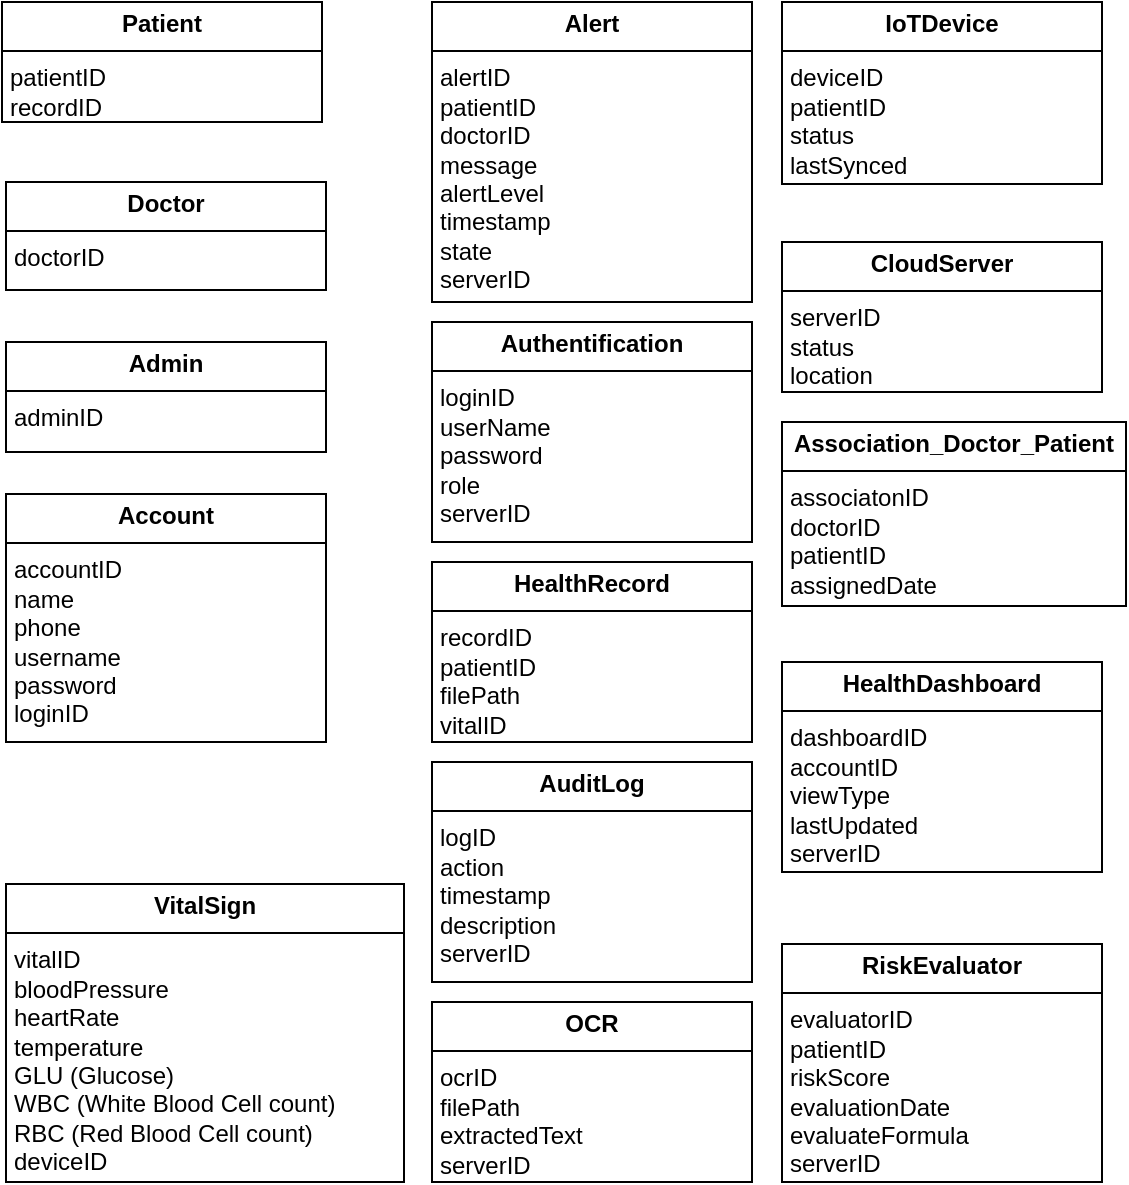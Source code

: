 <mxfile version="27.0.3">
  <diagram name="Page-1" id="Bcld8eepM3Q_6lrC7nTW">
    <mxGraphModel dx="708" dy="544" grid="1" gridSize="10" guides="1" tooltips="1" connect="1" arrows="1" fold="1" page="1" pageScale="1" pageWidth="850" pageHeight="1100" math="0" shadow="0">
      <root>
        <mxCell id="0" />
        <mxCell id="1" parent="0" />
        <mxCell id="82_35OJn1oNoIte2NMlz-1" value="&lt;p style=&quot;margin:0px;margin-top:4px;text-align:center;&quot;&gt;&lt;b&gt;Patient&lt;/b&gt;&lt;/p&gt;&lt;hr size=&quot;1&quot; style=&quot;border-style:solid;&quot;&gt;&lt;p style=&quot;margin:0px;margin-left:4px;&quot;&gt;patientID&lt;/p&gt;&lt;p style=&quot;margin:0px;margin-left:4px;&quot;&gt;recordID&lt;/p&gt;&lt;p style=&quot;margin:0px;margin-left:4px;&quot;&gt;&lt;br&gt;&lt;/p&gt;" style="verticalAlign=top;align=left;overflow=fill;html=1;whiteSpace=wrap;" parent="1" vertex="1">
          <mxGeometry x="50" width="160" height="60" as="geometry" />
        </mxCell>
        <mxCell id="82_35OJn1oNoIte2NMlz-2" value="&lt;p style=&quot;margin:0px;margin-top:4px;text-align:center;&quot;&gt;&lt;b&gt;Doctor&lt;/b&gt;&lt;/p&gt;&lt;hr size=&quot;1&quot; style=&quot;border-style:solid;&quot;&gt;&lt;p style=&quot;margin:0px;margin-left:4px;&quot;&gt;doctorID&lt;/p&gt;&lt;p style=&quot;margin:0px;margin-left:4px;&quot;&gt;&lt;br&gt;&lt;/p&gt;" style="verticalAlign=top;align=left;overflow=fill;html=1;whiteSpace=wrap;" parent="1" vertex="1">
          <mxGeometry x="52" y="90" width="160" height="54" as="geometry" />
        </mxCell>
        <mxCell id="82_35OJn1oNoIte2NMlz-3" value="&lt;p style=&quot;margin:0px;margin-top:4px;text-align:center;&quot;&gt;&lt;b&gt;Admin&lt;/b&gt;&lt;/p&gt;&lt;hr size=&quot;1&quot; style=&quot;border-style:solid;&quot;&gt;&lt;p style=&quot;margin:0px;margin-left:4px;&quot;&gt;adminID&lt;/p&gt;" style="verticalAlign=top;align=left;overflow=fill;html=1;whiteSpace=wrap;" parent="1" vertex="1">
          <mxGeometry x="52" y="170" width="160" height="55" as="geometry" />
        </mxCell>
        <mxCell id="82_35OJn1oNoIte2NMlz-4" style="edgeStyle=none;curved=1;rounded=0;orthogonalLoop=1;jettySize=auto;html=1;exitX=0.5;exitY=1;exitDx=0;exitDy=0;fontSize=12;startSize=8;endSize=8;" parent="1" source="82_35OJn1oNoIte2NMlz-3" target="82_35OJn1oNoIte2NMlz-3" edge="1">
          <mxGeometry relative="1" as="geometry" />
        </mxCell>
        <mxCell id="82_35OJn1oNoIte2NMlz-5" value="&lt;p style=&quot;margin:0px;margin-top:4px;text-align:center;&quot;&gt;&lt;b&gt;Account&lt;/b&gt;&lt;/p&gt;&lt;hr size=&quot;1&quot; style=&quot;border-style:solid;&quot;&gt;&lt;p style=&quot;margin:0px;margin-left:4px;&quot;&gt;accountID&lt;/p&gt;&lt;p style=&quot;margin:0px;margin-left:4px;&quot;&gt;name&lt;/p&gt;&lt;p style=&quot;margin:0px;margin-left:4px;&quot;&gt;phone&lt;/p&gt;&lt;p style=&quot;margin:0px;margin-left:4px;&quot;&gt;username&lt;/p&gt;&lt;p style=&quot;margin:0px;margin-left:4px;&quot;&gt;password&lt;/p&gt;&lt;p style=&quot;margin:0px;margin-left:4px;&quot;&gt;loginID&lt;/p&gt;&lt;p style=&quot;margin:0px;margin-left:4px;&quot;&gt;&lt;br&gt;&lt;/p&gt;" style="verticalAlign=top;align=left;overflow=fill;html=1;whiteSpace=wrap;" parent="1" vertex="1">
          <mxGeometry x="52" y="246" width="160" height="124" as="geometry" />
        </mxCell>
        <mxCell id="82_35OJn1oNoIte2NMlz-6" value="&lt;p style=&quot;margin:0px;margin-top:4px;text-align:center;&quot;&gt;&lt;b&gt;VitalSign&lt;/b&gt;&lt;/p&gt;&lt;hr size=&quot;1&quot; style=&quot;border-style:solid;&quot;&gt;&lt;p style=&quot;margin:0px;margin-left:4px;&quot;&gt;vitalID&lt;/p&gt;&lt;p style=&quot;margin:0px;margin-left:4px;&quot;&gt;bloodPressure&lt;/p&gt;&lt;p style=&quot;margin:0px;margin-left:4px;&quot;&gt;heartRate&lt;/p&gt;&lt;p style=&quot;margin:0px;margin-left:4px;&quot;&gt;temperature&lt;/p&gt;&lt;p style=&quot;margin:0px;margin-left:4px;&quot;&gt;GLU (Glucose)&lt;/p&gt;&lt;p style=&quot;margin:0px;margin-left:4px;&quot;&gt;WBC (White Blood Cell count)&lt;/p&gt;&lt;p style=&quot;margin:0px;margin-left:4px;&quot;&gt;RBC (Red&lt;span style=&quot;background-color: transparent; color: light-dark(rgb(0, 0, 0), rgb(255, 255, 255));&quot;&gt;&amp;nbsp;Blood Cell count)&lt;/span&gt;&lt;/p&gt;&lt;p style=&quot;margin:0px;margin-left:4px;&quot;&gt;deviceID&lt;/p&gt;&lt;p style=&quot;margin:0px;margin-left:4px;&quot;&gt;&lt;br&gt;&lt;/p&gt;" style="verticalAlign=top;align=left;overflow=fill;html=1;whiteSpace=wrap;" parent="1" vertex="1">
          <mxGeometry x="52" y="441" width="199" height="149" as="geometry" />
        </mxCell>
        <mxCell id="82_35OJn1oNoIte2NMlz-7" value="&lt;p style=&quot;margin:0px;margin-top:4px;text-align:center;&quot;&gt;&lt;b&gt;Alert&lt;/b&gt;&lt;/p&gt;&lt;hr size=&quot;1&quot; style=&quot;border-style:solid;&quot;&gt;&lt;p style=&quot;margin:0px;margin-left:4px;&quot;&gt;alertID&lt;/p&gt;&lt;p style=&quot;margin:0px;margin-left:4px;&quot;&gt;patientID&lt;/p&gt;&lt;p style=&quot;margin:0px;margin-left:4px;&quot;&gt;doctorID&lt;/p&gt;&lt;p style=&quot;margin:0px;margin-left:4px;&quot;&gt;message&lt;/p&gt;&lt;p style=&quot;margin:0px;margin-left:4px;&quot;&gt;alertLevel&lt;/p&gt;&lt;p style=&quot;margin:0px;margin-left:4px;&quot;&gt;timestamp&lt;/p&gt;&lt;p style=&quot;margin:0px;margin-left:4px;&quot;&gt;state&lt;/p&gt;&lt;p style=&quot;margin:0px;margin-left:4px;&quot;&gt;serverID&lt;/p&gt;&lt;p style=&quot;margin:0px;margin-left:4px;&quot;&gt;&lt;br&gt;&lt;/p&gt;&lt;p style=&quot;margin:0px;margin-left:4px;&quot;&gt;&lt;br&gt;&lt;/p&gt;" style="verticalAlign=top;align=left;overflow=fill;html=1;whiteSpace=wrap;" parent="1" vertex="1">
          <mxGeometry x="265" width="160" height="150" as="geometry" />
        </mxCell>
        <mxCell id="82_35OJn1oNoIte2NMlz-8" value="&lt;p style=&quot;margin:0px;margin-top:4px;text-align:center;&quot;&gt;&lt;b&gt;Authentification&lt;/b&gt;&lt;/p&gt;&lt;hr size=&quot;1&quot; style=&quot;border-style:solid;&quot;&gt;&lt;p style=&quot;margin:0px;margin-left:4px;&quot;&gt;loginID&lt;/p&gt;&lt;p style=&quot;margin:0px;margin-left:4px;&quot;&gt;userName&lt;/p&gt;&lt;p style=&quot;margin:0px;margin-left:4px;&quot;&gt;password&lt;/p&gt;&lt;p style=&quot;margin:0px;margin-left:4px;&quot;&gt;role&lt;/p&gt;&lt;p style=&quot;margin:0px;margin-left:4px;&quot;&gt;serverID&lt;/p&gt;&lt;p style=&quot;margin:0px;margin-left:4px;&quot;&gt;&lt;br&gt;&lt;/p&gt;&lt;p style=&quot;margin:0px;margin-left:4px;&quot;&gt;&lt;br&gt;&lt;/p&gt;&lt;p style=&quot;margin:0px;margin-left:4px;&quot;&gt;&lt;br&gt;&lt;/p&gt;" style="verticalAlign=top;align=left;overflow=fill;html=1;whiteSpace=wrap;" parent="1" vertex="1">
          <mxGeometry x="265" y="160" width="160" height="110" as="geometry" />
        </mxCell>
        <mxCell id="82_35OJn1oNoIte2NMlz-9" value="&lt;p style=&quot;margin:0px;margin-top:4px;text-align:center;&quot;&gt;&lt;b&gt;HealthRecord&lt;/b&gt;&lt;/p&gt;&lt;hr size=&quot;1&quot; style=&quot;border-style:solid;&quot;&gt;&lt;p style=&quot;margin:0px;margin-left:4px;&quot;&gt;recordID&lt;/p&gt;&lt;p style=&quot;margin:0px;margin-left:4px;&quot;&gt;patientID&lt;/p&gt;&lt;p style=&quot;margin:0px;margin-left:4px;&quot;&gt;filePath&lt;/p&gt;&lt;p style=&quot;margin:0px;margin-left:4px;&quot;&gt;vitalID&lt;/p&gt;&lt;p style=&quot;margin:0px;margin-left:4px;&quot;&gt;&lt;br&gt;&lt;/p&gt;&lt;p style=&quot;margin:0px;margin-left:4px;&quot;&gt;&lt;br&gt;&lt;/p&gt;&lt;p style=&quot;margin:0px;margin-left:4px;&quot;&gt;&lt;br&gt;&lt;/p&gt;&lt;p style=&quot;margin:0px;margin-left:4px;&quot;&gt;&lt;br&gt;&lt;/p&gt;" style="verticalAlign=top;align=left;overflow=fill;html=1;whiteSpace=wrap;" parent="1" vertex="1">
          <mxGeometry x="265" y="280" width="160" height="90" as="geometry" />
        </mxCell>
        <mxCell id="82_35OJn1oNoIte2NMlz-10" value="&lt;p style=&quot;margin:0px;margin-top:4px;text-align:center;&quot;&gt;&lt;b&gt;IoTDevice&lt;/b&gt;&lt;/p&gt;&lt;hr size=&quot;1&quot; style=&quot;border-style:solid;&quot;&gt;&lt;p style=&quot;margin:0px;margin-left:4px;&quot;&gt;deviceID&lt;/p&gt;&lt;p style=&quot;margin:0px;margin-left:4px;&quot;&gt;patientID&lt;/p&gt;&lt;p style=&quot;margin:0px;margin-left:4px;&quot;&gt;status&lt;/p&gt;&lt;p style=&quot;margin:0px;margin-left:4px;&quot;&gt;lastSynced&lt;/p&gt;&lt;p style=&quot;margin:0px;margin-left:4px;&quot;&gt;&lt;br&gt;&lt;/p&gt;&lt;p style=&quot;margin:0px;margin-left:4px;&quot;&gt;&lt;br&gt;&lt;/p&gt;&lt;p style=&quot;margin:0px;margin-left:4px;&quot;&gt;&lt;br&gt;&lt;/p&gt;&lt;p style=&quot;margin:0px;margin-left:4px;&quot;&gt;&lt;br&gt;&lt;/p&gt;" style="verticalAlign=top;align=left;overflow=fill;html=1;whiteSpace=wrap;" parent="1" vertex="1">
          <mxGeometry x="440" width="160" height="91" as="geometry" />
        </mxCell>
        <mxCell id="82_35OJn1oNoIte2NMlz-11" value="&lt;p style=&quot;margin:0px;margin-top:4px;text-align:center;&quot;&gt;&lt;b&gt;CloudServer&lt;/b&gt;&lt;/p&gt;&lt;hr size=&quot;1&quot; style=&quot;border-style:solid;&quot;&gt;&lt;p style=&quot;margin:0px;margin-left:4px;&quot;&gt;serverID&lt;/p&gt;&lt;p style=&quot;margin:0px;margin-left:4px;&quot;&gt;status&lt;/p&gt;&lt;p style=&quot;margin:0px;margin-left:4px;&quot;&gt;location&lt;/p&gt;&lt;p style=&quot;margin:0px;margin-left:4px;&quot;&gt;&lt;br&gt;&lt;/p&gt;&lt;p style=&quot;margin:0px;margin-left:4px;&quot;&gt;&lt;br&gt;&lt;/p&gt;&lt;p style=&quot;margin:0px;margin-left:4px;&quot;&gt;&lt;br&gt;&lt;/p&gt;&lt;p style=&quot;margin:0px;margin-left:4px;&quot;&gt;&lt;br&gt;&lt;/p&gt;&lt;p style=&quot;margin:0px;margin-left:4px;&quot;&gt;&lt;br&gt;&lt;/p&gt;" style="verticalAlign=top;align=left;overflow=fill;html=1;whiteSpace=wrap;" parent="1" vertex="1">
          <mxGeometry x="440" y="120" width="160" height="75" as="geometry" />
        </mxCell>
        <mxCell id="82_35OJn1oNoIte2NMlz-12" value="&lt;p style=&quot;margin:0px;margin-top:4px;text-align:center;&quot;&gt;&lt;b&gt;Association_Doctor_Patient&lt;/b&gt;&lt;/p&gt;&lt;hr size=&quot;1&quot; style=&quot;border-style:solid;&quot;&gt;&lt;p style=&quot;margin:0px;margin-left:4px;&quot;&gt;associatonID&lt;/p&gt;&lt;p style=&quot;margin:0px;margin-left:4px;&quot;&gt;doctorID&lt;/p&gt;&lt;p style=&quot;margin:0px;margin-left:4px;&quot;&gt;patientID&lt;/p&gt;&lt;p style=&quot;margin:0px;margin-left:4px;&quot;&gt;assignedDate&lt;/p&gt;&lt;p style=&quot;margin:0px;margin-left:4px;&quot;&gt;&lt;br&gt;&lt;/p&gt;&lt;p style=&quot;margin:0px;margin-left:4px;&quot;&gt;&lt;br&gt;&lt;/p&gt;&lt;p style=&quot;margin:0px;margin-left:4px;&quot;&gt;&lt;br&gt;&lt;/p&gt;&lt;p style=&quot;margin:0px;margin-left:4px;&quot;&gt;&lt;br&gt;&lt;/p&gt;&lt;p style=&quot;margin:0px;margin-left:4px;&quot;&gt;&lt;br&gt;&lt;/p&gt;&lt;p style=&quot;margin:0px;margin-left:4px;&quot;&gt;&lt;br&gt;&lt;/p&gt;" style="verticalAlign=top;align=left;overflow=fill;html=1;whiteSpace=wrap;" parent="1" vertex="1">
          <mxGeometry x="440" y="210" width="172" height="92" as="geometry" />
        </mxCell>
        <mxCell id="82_35OJn1oNoIte2NMlz-13" value="&lt;p style=&quot;margin:0px;margin-top:4px;text-align:center;&quot;&gt;&lt;b&gt;HealthDashboard&lt;/b&gt;&lt;/p&gt;&lt;hr size=&quot;1&quot; style=&quot;border-style:solid;&quot;&gt;&lt;p style=&quot;margin:0px;margin-left:4px;&quot;&gt;dashboardID&lt;/p&gt;&lt;p style=&quot;margin:0px;margin-left:4px;&quot;&gt;accountID&lt;/p&gt;&lt;p style=&quot;margin:0px;margin-left:4px;&quot;&gt;viewType&lt;/p&gt;&lt;p style=&quot;margin:0px;margin-left:4px;&quot;&gt;lastUpdated&lt;/p&gt;&lt;p style=&quot;margin:0px;margin-left:4px;&quot;&gt;serverID&lt;/p&gt;&lt;p style=&quot;margin:0px;margin-left:4px;&quot;&gt;&lt;br&gt;&lt;/p&gt;&lt;p style=&quot;margin:0px;margin-left:4px;&quot;&gt;&lt;br&gt;&lt;/p&gt;&lt;p style=&quot;margin:0px;margin-left:4px;&quot;&gt;&lt;br&gt;&lt;/p&gt;&lt;p style=&quot;margin:0px;margin-left:4px;&quot;&gt;&lt;br&gt;&lt;/p&gt;&lt;p style=&quot;margin:0px;margin-left:4px;&quot;&gt;&lt;br&gt;&lt;/p&gt;" style="verticalAlign=top;align=left;overflow=fill;html=1;whiteSpace=wrap;" parent="1" vertex="1">
          <mxGeometry x="440" y="330" width="160" height="105" as="geometry" />
        </mxCell>
        <mxCell id="82_35OJn1oNoIte2NMlz-14" value="&lt;p style=&quot;margin:0px;margin-top:4px;text-align:center;&quot;&gt;&lt;b&gt;OCR&lt;/b&gt;&lt;/p&gt;&lt;hr size=&quot;1&quot; style=&quot;border-style:solid;&quot;&gt;&lt;p style=&quot;margin:0px;margin-left:4px;&quot;&gt;ocrID&lt;/p&gt;&lt;p style=&quot;margin:0px;margin-left:4px;&quot;&gt;filePath&lt;/p&gt;&lt;p style=&quot;margin:0px;margin-left:4px;&quot;&gt;extractedText&lt;/p&gt;&lt;p style=&quot;margin:0px;margin-left:4px;&quot;&gt;serverID&lt;/p&gt;&lt;p style=&quot;margin:0px;margin-left:4px;&quot;&gt;&lt;br&gt;&lt;/p&gt;&lt;p style=&quot;margin:0px;margin-left:4px;&quot;&gt;&lt;br&gt;&lt;/p&gt;&lt;p style=&quot;margin:0px;margin-left:4px;&quot;&gt;&lt;br&gt;&lt;/p&gt;&lt;p style=&quot;margin:0px;margin-left:4px;&quot;&gt;&lt;br&gt;&lt;/p&gt;&lt;p style=&quot;margin:0px;margin-left:4px;&quot;&gt;&lt;br&gt;&lt;/p&gt;" style="verticalAlign=top;align=left;overflow=fill;html=1;whiteSpace=wrap;" parent="1" vertex="1">
          <mxGeometry x="265" y="500" width="160" height="90" as="geometry" />
        </mxCell>
        <mxCell id="82_35OJn1oNoIte2NMlz-15" value="&lt;p style=&quot;margin:0px;margin-top:4px;text-align:center;&quot;&gt;&lt;b&gt;RiskEvaluator&lt;/b&gt;&lt;/p&gt;&lt;hr size=&quot;1&quot; style=&quot;border-style:solid;&quot;&gt;&lt;p style=&quot;margin:0px;margin-left:4px;&quot;&gt;evaluatorID&lt;/p&gt;&lt;p style=&quot;margin:0px;margin-left:4px;&quot;&gt;patientID&lt;/p&gt;&lt;p style=&quot;margin:0px;margin-left:4px;&quot;&gt;riskScore&lt;/p&gt;&lt;p style=&quot;margin:0px;margin-left:4px;&quot;&gt;evaluationDate&lt;/p&gt;&lt;p style=&quot;margin:0px;margin-left:4px;&quot;&gt;evaluateFormula&lt;/p&gt;&lt;p style=&quot;margin:0px;margin-left:4px;&quot;&gt;serverID&lt;/p&gt;&lt;p style=&quot;margin:0px;margin-left:4px;&quot;&gt;&lt;br&gt;&lt;/p&gt;&lt;p style=&quot;margin:0px;margin-left:4px;&quot;&gt;&lt;br&gt;&lt;/p&gt;&lt;p style=&quot;margin:0px;margin-left:4px;&quot;&gt;&lt;br&gt;&lt;/p&gt;&lt;p style=&quot;margin:0px;margin-left:4px;&quot;&gt;&lt;br&gt;&lt;/p&gt;&lt;p style=&quot;margin:0px;margin-left:4px;&quot;&gt;&lt;br&gt;&lt;/p&gt;" style="verticalAlign=top;align=left;overflow=fill;html=1;whiteSpace=wrap;" parent="1" vertex="1">
          <mxGeometry x="440" y="471" width="160" height="119" as="geometry" />
        </mxCell>
        <mxCell id="82_35OJn1oNoIte2NMlz-16" value="&lt;p style=&quot;margin:0px;margin-top:4px;text-align:center;&quot;&gt;&lt;b&gt;AuditLog&lt;/b&gt;&lt;/p&gt;&lt;hr size=&quot;1&quot; style=&quot;border-style:solid;&quot;&gt;&lt;p style=&quot;margin:0px;margin-left:4px;&quot;&gt;logID&lt;/p&gt;&lt;p style=&quot;margin:0px;margin-left:4px;&quot;&gt;action&lt;/p&gt;&lt;p style=&quot;margin:0px;margin-left:4px;&quot;&gt;timestamp&lt;/p&gt;&lt;p style=&quot;margin:0px;margin-left:4px;&quot;&gt;description&lt;/p&gt;&lt;p style=&quot;margin:0px;margin-left:4px;&quot;&gt;serverID&lt;/p&gt;&lt;p style=&quot;margin:0px;margin-left:4px;&quot;&gt;&lt;br&gt;&lt;/p&gt;&lt;p style=&quot;margin:0px;margin-left:4px;&quot;&gt;&lt;br&gt;&lt;/p&gt;&lt;p style=&quot;margin:0px;margin-left:4px;&quot;&gt;&lt;br&gt;&lt;/p&gt;&lt;p style=&quot;margin:0px;margin-left:4px;&quot;&gt;&lt;br&gt;&lt;/p&gt;" style="verticalAlign=top;align=left;overflow=fill;html=1;whiteSpace=wrap;" parent="1" vertex="1">
          <mxGeometry x="265" y="380" width="160" height="110" as="geometry" />
        </mxCell>
      </root>
    </mxGraphModel>
  </diagram>
</mxfile>
